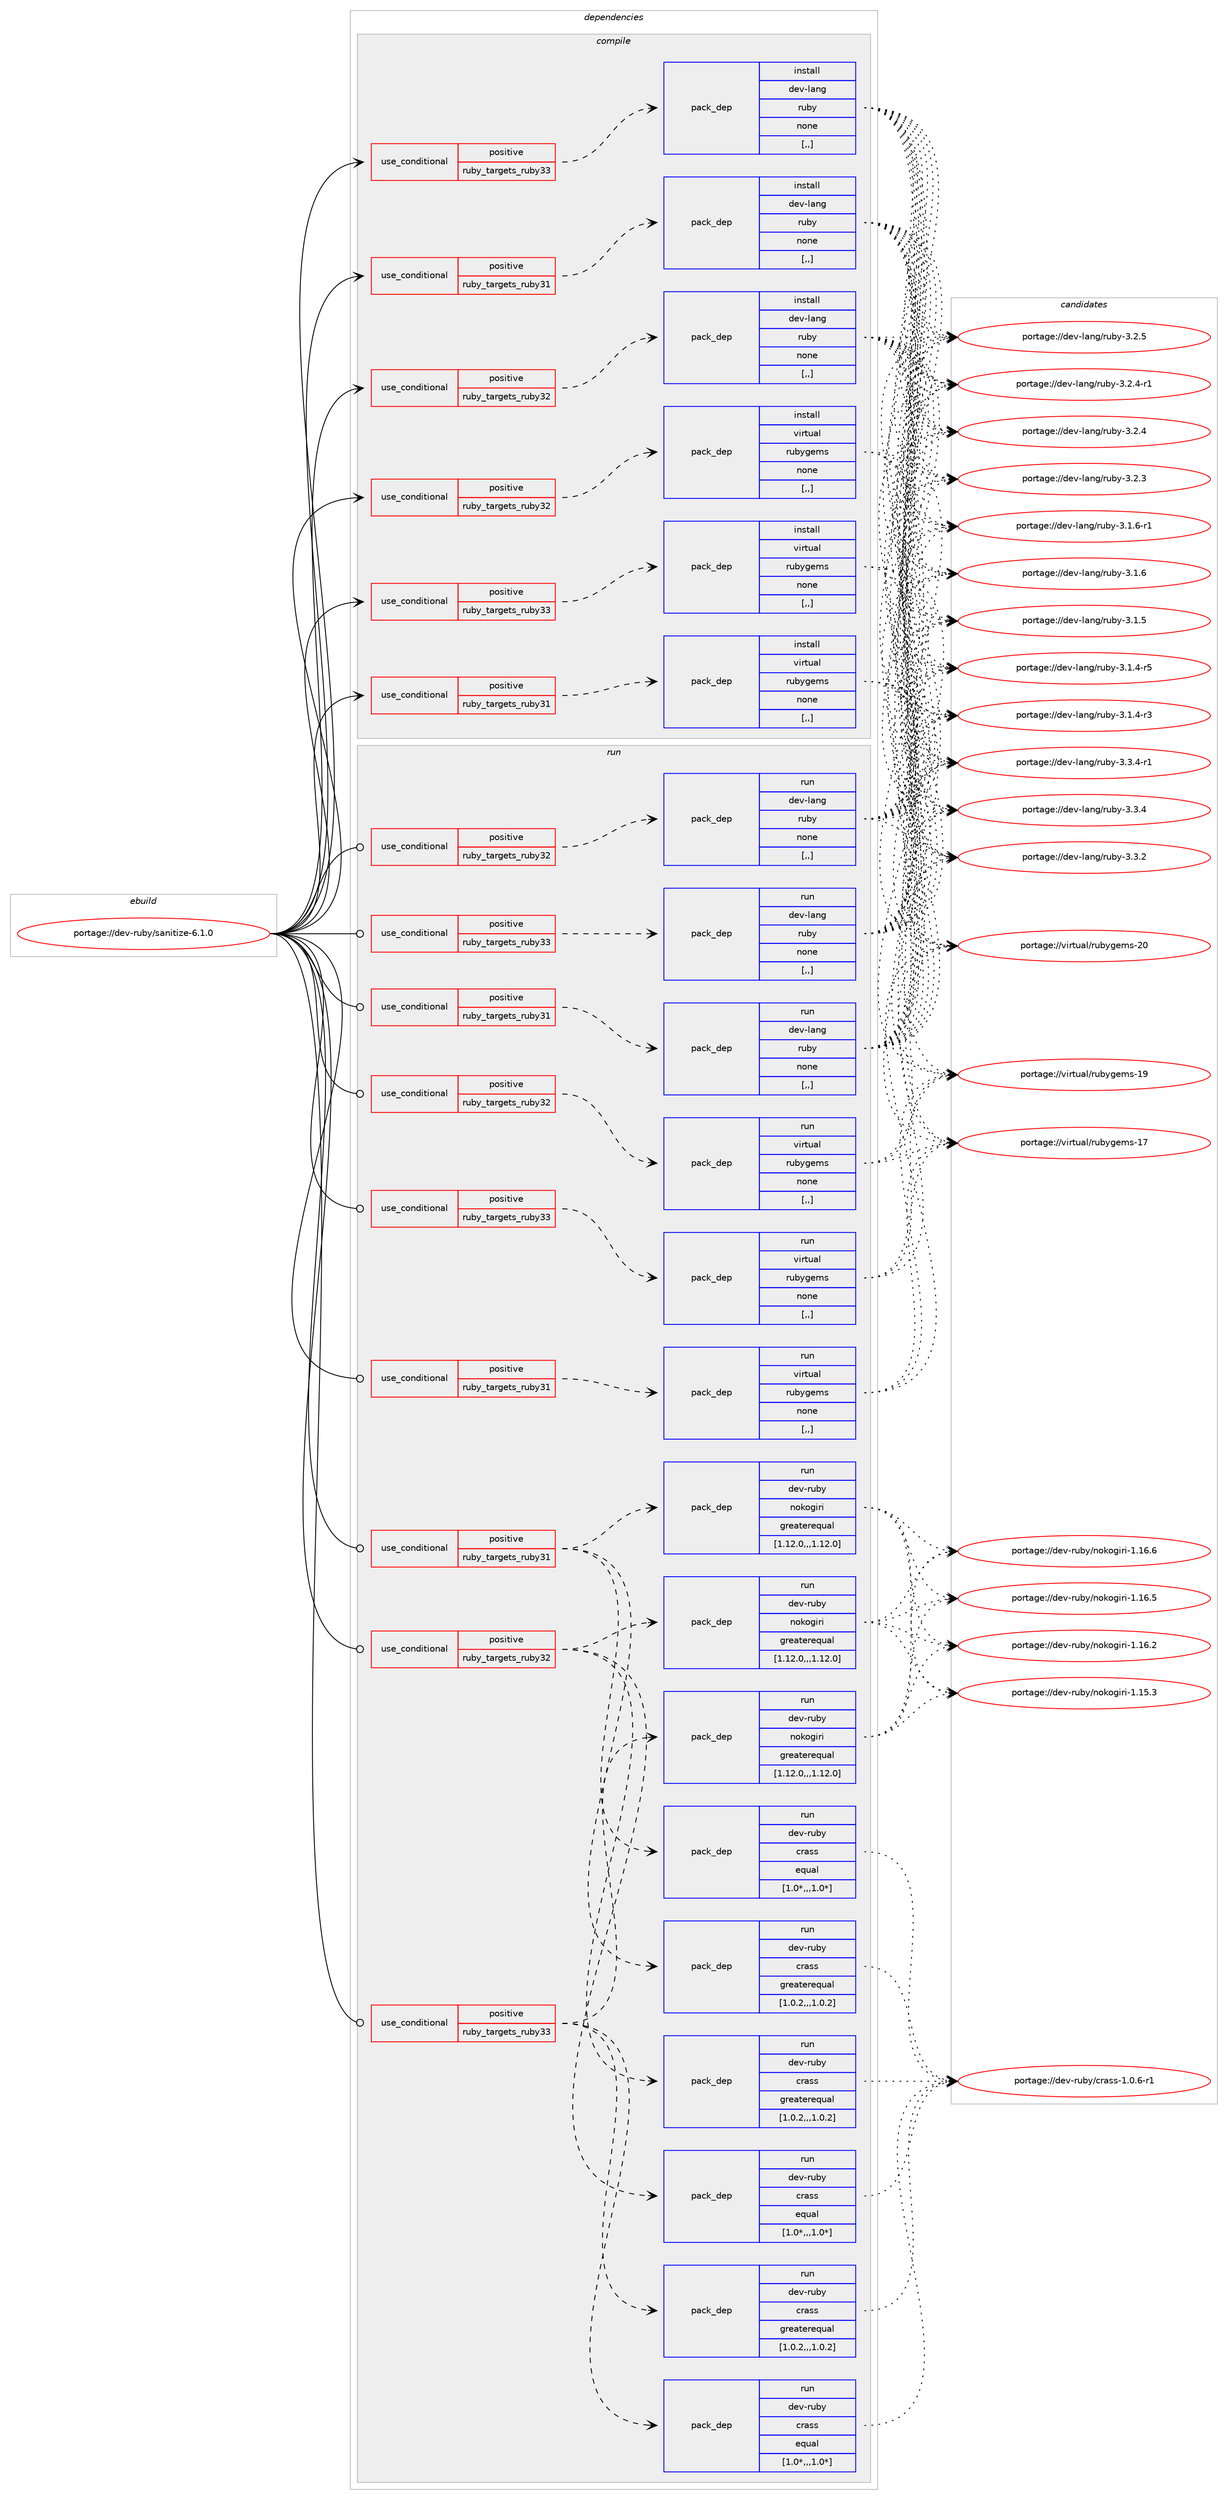 digraph prolog {

# *************
# Graph options
# *************

newrank=true;
concentrate=true;
compound=true;
graph [rankdir=LR,fontname=Helvetica,fontsize=10,ranksep=1.5];#, ranksep=2.5, nodesep=0.2];
edge  [arrowhead=vee];
node  [fontname=Helvetica,fontsize=10];

# **********
# The ebuild
# **********

subgraph cluster_leftcol {
color=gray;
label=<<i>ebuild</i>>;
id [label="portage://dev-ruby/sanitize-6.1.0", color=red, width=4, href="../dev-ruby/sanitize-6.1.0.svg"];
}

# ****************
# The dependencies
# ****************

subgraph cluster_midcol {
color=gray;
label=<<i>dependencies</i>>;
subgraph cluster_compile {
fillcolor="#eeeeee";
style=filled;
label=<<i>compile</i>>;
subgraph cond56062 {
dependency202085 [label=<<TABLE BORDER="0" CELLBORDER="1" CELLSPACING="0" CELLPADDING="4"><TR><TD ROWSPAN="3" CELLPADDING="10">use_conditional</TD></TR><TR><TD>positive</TD></TR><TR><TD>ruby_targets_ruby31</TD></TR></TABLE>>, shape=none, color=red];
subgraph pack144641 {
dependency202086 [label=<<TABLE BORDER="0" CELLBORDER="1" CELLSPACING="0" CELLPADDING="4" WIDTH="220"><TR><TD ROWSPAN="6" CELLPADDING="30">pack_dep</TD></TR><TR><TD WIDTH="110">install</TD></TR><TR><TD>dev-lang</TD></TR><TR><TD>ruby</TD></TR><TR><TD>none</TD></TR><TR><TD>[,,]</TD></TR></TABLE>>, shape=none, color=blue];
}
dependency202085:e -> dependency202086:w [weight=20,style="dashed",arrowhead="vee"];
}
id:e -> dependency202085:w [weight=20,style="solid",arrowhead="vee"];
subgraph cond56063 {
dependency202087 [label=<<TABLE BORDER="0" CELLBORDER="1" CELLSPACING="0" CELLPADDING="4"><TR><TD ROWSPAN="3" CELLPADDING="10">use_conditional</TD></TR><TR><TD>positive</TD></TR><TR><TD>ruby_targets_ruby31</TD></TR></TABLE>>, shape=none, color=red];
subgraph pack144642 {
dependency202088 [label=<<TABLE BORDER="0" CELLBORDER="1" CELLSPACING="0" CELLPADDING="4" WIDTH="220"><TR><TD ROWSPAN="6" CELLPADDING="30">pack_dep</TD></TR><TR><TD WIDTH="110">install</TD></TR><TR><TD>virtual</TD></TR><TR><TD>rubygems</TD></TR><TR><TD>none</TD></TR><TR><TD>[,,]</TD></TR></TABLE>>, shape=none, color=blue];
}
dependency202087:e -> dependency202088:w [weight=20,style="dashed",arrowhead="vee"];
}
id:e -> dependency202087:w [weight=20,style="solid",arrowhead="vee"];
subgraph cond56064 {
dependency202089 [label=<<TABLE BORDER="0" CELLBORDER="1" CELLSPACING="0" CELLPADDING="4"><TR><TD ROWSPAN="3" CELLPADDING="10">use_conditional</TD></TR><TR><TD>positive</TD></TR><TR><TD>ruby_targets_ruby32</TD></TR></TABLE>>, shape=none, color=red];
subgraph pack144643 {
dependency202090 [label=<<TABLE BORDER="0" CELLBORDER="1" CELLSPACING="0" CELLPADDING="4" WIDTH="220"><TR><TD ROWSPAN="6" CELLPADDING="30">pack_dep</TD></TR><TR><TD WIDTH="110">install</TD></TR><TR><TD>dev-lang</TD></TR><TR><TD>ruby</TD></TR><TR><TD>none</TD></TR><TR><TD>[,,]</TD></TR></TABLE>>, shape=none, color=blue];
}
dependency202089:e -> dependency202090:w [weight=20,style="dashed",arrowhead="vee"];
}
id:e -> dependency202089:w [weight=20,style="solid",arrowhead="vee"];
subgraph cond56065 {
dependency202091 [label=<<TABLE BORDER="0" CELLBORDER="1" CELLSPACING="0" CELLPADDING="4"><TR><TD ROWSPAN="3" CELLPADDING="10">use_conditional</TD></TR><TR><TD>positive</TD></TR><TR><TD>ruby_targets_ruby32</TD></TR></TABLE>>, shape=none, color=red];
subgraph pack144644 {
dependency202092 [label=<<TABLE BORDER="0" CELLBORDER="1" CELLSPACING="0" CELLPADDING="4" WIDTH="220"><TR><TD ROWSPAN="6" CELLPADDING="30">pack_dep</TD></TR><TR><TD WIDTH="110">install</TD></TR><TR><TD>virtual</TD></TR><TR><TD>rubygems</TD></TR><TR><TD>none</TD></TR><TR><TD>[,,]</TD></TR></TABLE>>, shape=none, color=blue];
}
dependency202091:e -> dependency202092:w [weight=20,style="dashed",arrowhead="vee"];
}
id:e -> dependency202091:w [weight=20,style="solid",arrowhead="vee"];
subgraph cond56066 {
dependency202093 [label=<<TABLE BORDER="0" CELLBORDER="1" CELLSPACING="0" CELLPADDING="4"><TR><TD ROWSPAN="3" CELLPADDING="10">use_conditional</TD></TR><TR><TD>positive</TD></TR><TR><TD>ruby_targets_ruby33</TD></TR></TABLE>>, shape=none, color=red];
subgraph pack144645 {
dependency202094 [label=<<TABLE BORDER="0" CELLBORDER="1" CELLSPACING="0" CELLPADDING="4" WIDTH="220"><TR><TD ROWSPAN="6" CELLPADDING="30">pack_dep</TD></TR><TR><TD WIDTH="110">install</TD></TR><TR><TD>dev-lang</TD></TR><TR><TD>ruby</TD></TR><TR><TD>none</TD></TR><TR><TD>[,,]</TD></TR></TABLE>>, shape=none, color=blue];
}
dependency202093:e -> dependency202094:w [weight=20,style="dashed",arrowhead="vee"];
}
id:e -> dependency202093:w [weight=20,style="solid",arrowhead="vee"];
subgraph cond56067 {
dependency202095 [label=<<TABLE BORDER="0" CELLBORDER="1" CELLSPACING="0" CELLPADDING="4"><TR><TD ROWSPAN="3" CELLPADDING="10">use_conditional</TD></TR><TR><TD>positive</TD></TR><TR><TD>ruby_targets_ruby33</TD></TR></TABLE>>, shape=none, color=red];
subgraph pack144646 {
dependency202096 [label=<<TABLE BORDER="0" CELLBORDER="1" CELLSPACING="0" CELLPADDING="4" WIDTH="220"><TR><TD ROWSPAN="6" CELLPADDING="30">pack_dep</TD></TR><TR><TD WIDTH="110">install</TD></TR><TR><TD>virtual</TD></TR><TR><TD>rubygems</TD></TR><TR><TD>none</TD></TR><TR><TD>[,,]</TD></TR></TABLE>>, shape=none, color=blue];
}
dependency202095:e -> dependency202096:w [weight=20,style="dashed",arrowhead="vee"];
}
id:e -> dependency202095:w [weight=20,style="solid",arrowhead="vee"];
}
subgraph cluster_compileandrun {
fillcolor="#eeeeee";
style=filled;
label=<<i>compile and run</i>>;
}
subgraph cluster_run {
fillcolor="#eeeeee";
style=filled;
label=<<i>run</i>>;
subgraph cond56068 {
dependency202097 [label=<<TABLE BORDER="0" CELLBORDER="1" CELLSPACING="0" CELLPADDING="4"><TR><TD ROWSPAN="3" CELLPADDING="10">use_conditional</TD></TR><TR><TD>positive</TD></TR><TR><TD>ruby_targets_ruby31</TD></TR></TABLE>>, shape=none, color=red];
subgraph pack144647 {
dependency202098 [label=<<TABLE BORDER="0" CELLBORDER="1" CELLSPACING="0" CELLPADDING="4" WIDTH="220"><TR><TD ROWSPAN="6" CELLPADDING="30">pack_dep</TD></TR><TR><TD WIDTH="110">run</TD></TR><TR><TD>dev-lang</TD></TR><TR><TD>ruby</TD></TR><TR><TD>none</TD></TR><TR><TD>[,,]</TD></TR></TABLE>>, shape=none, color=blue];
}
dependency202097:e -> dependency202098:w [weight=20,style="dashed",arrowhead="vee"];
}
id:e -> dependency202097:w [weight=20,style="solid",arrowhead="odot"];
subgraph cond56069 {
dependency202099 [label=<<TABLE BORDER="0" CELLBORDER="1" CELLSPACING="0" CELLPADDING="4"><TR><TD ROWSPAN="3" CELLPADDING="10">use_conditional</TD></TR><TR><TD>positive</TD></TR><TR><TD>ruby_targets_ruby31</TD></TR></TABLE>>, shape=none, color=red];
subgraph pack144648 {
dependency202100 [label=<<TABLE BORDER="0" CELLBORDER="1" CELLSPACING="0" CELLPADDING="4" WIDTH="220"><TR><TD ROWSPAN="6" CELLPADDING="30">pack_dep</TD></TR><TR><TD WIDTH="110">run</TD></TR><TR><TD>dev-ruby</TD></TR><TR><TD>crass</TD></TR><TR><TD>greaterequal</TD></TR><TR><TD>[1.0.2,,,1.0.2]</TD></TR></TABLE>>, shape=none, color=blue];
}
dependency202099:e -> dependency202100:w [weight=20,style="dashed",arrowhead="vee"];
subgraph pack144649 {
dependency202101 [label=<<TABLE BORDER="0" CELLBORDER="1" CELLSPACING="0" CELLPADDING="4" WIDTH="220"><TR><TD ROWSPAN="6" CELLPADDING="30">pack_dep</TD></TR><TR><TD WIDTH="110">run</TD></TR><TR><TD>dev-ruby</TD></TR><TR><TD>crass</TD></TR><TR><TD>equal</TD></TR><TR><TD>[1.0*,,,1.0*]</TD></TR></TABLE>>, shape=none, color=blue];
}
dependency202099:e -> dependency202101:w [weight=20,style="dashed",arrowhead="vee"];
subgraph pack144650 {
dependency202102 [label=<<TABLE BORDER="0" CELLBORDER="1" CELLSPACING="0" CELLPADDING="4" WIDTH="220"><TR><TD ROWSPAN="6" CELLPADDING="30">pack_dep</TD></TR><TR><TD WIDTH="110">run</TD></TR><TR><TD>dev-ruby</TD></TR><TR><TD>nokogiri</TD></TR><TR><TD>greaterequal</TD></TR><TR><TD>[1.12.0,,,1.12.0]</TD></TR></TABLE>>, shape=none, color=blue];
}
dependency202099:e -> dependency202102:w [weight=20,style="dashed",arrowhead="vee"];
}
id:e -> dependency202099:w [weight=20,style="solid",arrowhead="odot"];
subgraph cond56070 {
dependency202103 [label=<<TABLE BORDER="0" CELLBORDER="1" CELLSPACING="0" CELLPADDING="4"><TR><TD ROWSPAN="3" CELLPADDING="10">use_conditional</TD></TR><TR><TD>positive</TD></TR><TR><TD>ruby_targets_ruby31</TD></TR></TABLE>>, shape=none, color=red];
subgraph pack144651 {
dependency202104 [label=<<TABLE BORDER="0" CELLBORDER="1" CELLSPACING="0" CELLPADDING="4" WIDTH="220"><TR><TD ROWSPAN="6" CELLPADDING="30">pack_dep</TD></TR><TR><TD WIDTH="110">run</TD></TR><TR><TD>virtual</TD></TR><TR><TD>rubygems</TD></TR><TR><TD>none</TD></TR><TR><TD>[,,]</TD></TR></TABLE>>, shape=none, color=blue];
}
dependency202103:e -> dependency202104:w [weight=20,style="dashed",arrowhead="vee"];
}
id:e -> dependency202103:w [weight=20,style="solid",arrowhead="odot"];
subgraph cond56071 {
dependency202105 [label=<<TABLE BORDER="0" CELLBORDER="1" CELLSPACING="0" CELLPADDING="4"><TR><TD ROWSPAN="3" CELLPADDING="10">use_conditional</TD></TR><TR><TD>positive</TD></TR><TR><TD>ruby_targets_ruby32</TD></TR></TABLE>>, shape=none, color=red];
subgraph pack144652 {
dependency202106 [label=<<TABLE BORDER="0" CELLBORDER="1" CELLSPACING="0" CELLPADDING="4" WIDTH="220"><TR><TD ROWSPAN="6" CELLPADDING="30">pack_dep</TD></TR><TR><TD WIDTH="110">run</TD></TR><TR><TD>dev-lang</TD></TR><TR><TD>ruby</TD></TR><TR><TD>none</TD></TR><TR><TD>[,,]</TD></TR></TABLE>>, shape=none, color=blue];
}
dependency202105:e -> dependency202106:w [weight=20,style="dashed",arrowhead="vee"];
}
id:e -> dependency202105:w [weight=20,style="solid",arrowhead="odot"];
subgraph cond56072 {
dependency202107 [label=<<TABLE BORDER="0" CELLBORDER="1" CELLSPACING="0" CELLPADDING="4"><TR><TD ROWSPAN="3" CELLPADDING="10">use_conditional</TD></TR><TR><TD>positive</TD></TR><TR><TD>ruby_targets_ruby32</TD></TR></TABLE>>, shape=none, color=red];
subgraph pack144653 {
dependency202108 [label=<<TABLE BORDER="0" CELLBORDER="1" CELLSPACING="0" CELLPADDING="4" WIDTH="220"><TR><TD ROWSPAN="6" CELLPADDING="30">pack_dep</TD></TR><TR><TD WIDTH="110">run</TD></TR><TR><TD>dev-ruby</TD></TR><TR><TD>crass</TD></TR><TR><TD>greaterequal</TD></TR><TR><TD>[1.0.2,,,1.0.2]</TD></TR></TABLE>>, shape=none, color=blue];
}
dependency202107:e -> dependency202108:w [weight=20,style="dashed",arrowhead="vee"];
subgraph pack144654 {
dependency202109 [label=<<TABLE BORDER="0" CELLBORDER="1" CELLSPACING="0" CELLPADDING="4" WIDTH="220"><TR><TD ROWSPAN="6" CELLPADDING="30">pack_dep</TD></TR><TR><TD WIDTH="110">run</TD></TR><TR><TD>dev-ruby</TD></TR><TR><TD>crass</TD></TR><TR><TD>equal</TD></TR><TR><TD>[1.0*,,,1.0*]</TD></TR></TABLE>>, shape=none, color=blue];
}
dependency202107:e -> dependency202109:w [weight=20,style="dashed",arrowhead="vee"];
subgraph pack144655 {
dependency202110 [label=<<TABLE BORDER="0" CELLBORDER="1" CELLSPACING="0" CELLPADDING="4" WIDTH="220"><TR><TD ROWSPAN="6" CELLPADDING="30">pack_dep</TD></TR><TR><TD WIDTH="110">run</TD></TR><TR><TD>dev-ruby</TD></TR><TR><TD>nokogiri</TD></TR><TR><TD>greaterequal</TD></TR><TR><TD>[1.12.0,,,1.12.0]</TD></TR></TABLE>>, shape=none, color=blue];
}
dependency202107:e -> dependency202110:w [weight=20,style="dashed",arrowhead="vee"];
}
id:e -> dependency202107:w [weight=20,style="solid",arrowhead="odot"];
subgraph cond56073 {
dependency202111 [label=<<TABLE BORDER="0" CELLBORDER="1" CELLSPACING="0" CELLPADDING="4"><TR><TD ROWSPAN="3" CELLPADDING="10">use_conditional</TD></TR><TR><TD>positive</TD></TR><TR><TD>ruby_targets_ruby32</TD></TR></TABLE>>, shape=none, color=red];
subgraph pack144656 {
dependency202112 [label=<<TABLE BORDER="0" CELLBORDER="1" CELLSPACING="0" CELLPADDING="4" WIDTH="220"><TR><TD ROWSPAN="6" CELLPADDING="30">pack_dep</TD></TR><TR><TD WIDTH="110">run</TD></TR><TR><TD>virtual</TD></TR><TR><TD>rubygems</TD></TR><TR><TD>none</TD></TR><TR><TD>[,,]</TD></TR></TABLE>>, shape=none, color=blue];
}
dependency202111:e -> dependency202112:w [weight=20,style="dashed",arrowhead="vee"];
}
id:e -> dependency202111:w [weight=20,style="solid",arrowhead="odot"];
subgraph cond56074 {
dependency202113 [label=<<TABLE BORDER="0" CELLBORDER="1" CELLSPACING="0" CELLPADDING="4"><TR><TD ROWSPAN="3" CELLPADDING="10">use_conditional</TD></TR><TR><TD>positive</TD></TR><TR><TD>ruby_targets_ruby33</TD></TR></TABLE>>, shape=none, color=red];
subgraph pack144657 {
dependency202114 [label=<<TABLE BORDER="0" CELLBORDER="1" CELLSPACING="0" CELLPADDING="4" WIDTH="220"><TR><TD ROWSPAN="6" CELLPADDING="30">pack_dep</TD></TR><TR><TD WIDTH="110">run</TD></TR><TR><TD>dev-lang</TD></TR><TR><TD>ruby</TD></TR><TR><TD>none</TD></TR><TR><TD>[,,]</TD></TR></TABLE>>, shape=none, color=blue];
}
dependency202113:e -> dependency202114:w [weight=20,style="dashed",arrowhead="vee"];
}
id:e -> dependency202113:w [weight=20,style="solid",arrowhead="odot"];
subgraph cond56075 {
dependency202115 [label=<<TABLE BORDER="0" CELLBORDER="1" CELLSPACING="0" CELLPADDING="4"><TR><TD ROWSPAN="3" CELLPADDING="10">use_conditional</TD></TR><TR><TD>positive</TD></TR><TR><TD>ruby_targets_ruby33</TD></TR></TABLE>>, shape=none, color=red];
subgraph pack144658 {
dependency202116 [label=<<TABLE BORDER="0" CELLBORDER="1" CELLSPACING="0" CELLPADDING="4" WIDTH="220"><TR><TD ROWSPAN="6" CELLPADDING="30">pack_dep</TD></TR><TR><TD WIDTH="110">run</TD></TR><TR><TD>dev-ruby</TD></TR><TR><TD>crass</TD></TR><TR><TD>greaterequal</TD></TR><TR><TD>[1.0.2,,,1.0.2]</TD></TR></TABLE>>, shape=none, color=blue];
}
dependency202115:e -> dependency202116:w [weight=20,style="dashed",arrowhead="vee"];
subgraph pack144659 {
dependency202117 [label=<<TABLE BORDER="0" CELLBORDER="1" CELLSPACING="0" CELLPADDING="4" WIDTH="220"><TR><TD ROWSPAN="6" CELLPADDING="30">pack_dep</TD></TR><TR><TD WIDTH="110">run</TD></TR><TR><TD>dev-ruby</TD></TR><TR><TD>crass</TD></TR><TR><TD>equal</TD></TR><TR><TD>[1.0*,,,1.0*]</TD></TR></TABLE>>, shape=none, color=blue];
}
dependency202115:e -> dependency202117:w [weight=20,style="dashed",arrowhead="vee"];
subgraph pack144660 {
dependency202118 [label=<<TABLE BORDER="0" CELLBORDER="1" CELLSPACING="0" CELLPADDING="4" WIDTH="220"><TR><TD ROWSPAN="6" CELLPADDING="30">pack_dep</TD></TR><TR><TD WIDTH="110">run</TD></TR><TR><TD>dev-ruby</TD></TR><TR><TD>nokogiri</TD></TR><TR><TD>greaterequal</TD></TR><TR><TD>[1.12.0,,,1.12.0]</TD></TR></TABLE>>, shape=none, color=blue];
}
dependency202115:e -> dependency202118:w [weight=20,style="dashed",arrowhead="vee"];
}
id:e -> dependency202115:w [weight=20,style="solid",arrowhead="odot"];
subgraph cond56076 {
dependency202119 [label=<<TABLE BORDER="0" CELLBORDER="1" CELLSPACING="0" CELLPADDING="4"><TR><TD ROWSPAN="3" CELLPADDING="10">use_conditional</TD></TR><TR><TD>positive</TD></TR><TR><TD>ruby_targets_ruby33</TD></TR></TABLE>>, shape=none, color=red];
subgraph pack144661 {
dependency202120 [label=<<TABLE BORDER="0" CELLBORDER="1" CELLSPACING="0" CELLPADDING="4" WIDTH="220"><TR><TD ROWSPAN="6" CELLPADDING="30">pack_dep</TD></TR><TR><TD WIDTH="110">run</TD></TR><TR><TD>virtual</TD></TR><TR><TD>rubygems</TD></TR><TR><TD>none</TD></TR><TR><TD>[,,]</TD></TR></TABLE>>, shape=none, color=blue];
}
dependency202119:e -> dependency202120:w [weight=20,style="dashed",arrowhead="vee"];
}
id:e -> dependency202119:w [weight=20,style="solid",arrowhead="odot"];
}
}

# **************
# The candidates
# **************

subgraph cluster_choices {
rank=same;
color=gray;
label=<<i>candidates</i>>;

subgraph choice144641 {
color=black;
nodesep=1;
choice100101118451089711010347114117981214551465146524511449 [label="portage://dev-lang/ruby-3.3.4-r1", color=red, width=4,href="../dev-lang/ruby-3.3.4-r1.svg"];
choice10010111845108971101034711411798121455146514652 [label="portage://dev-lang/ruby-3.3.4", color=red, width=4,href="../dev-lang/ruby-3.3.4.svg"];
choice10010111845108971101034711411798121455146514650 [label="portage://dev-lang/ruby-3.3.2", color=red, width=4,href="../dev-lang/ruby-3.3.2.svg"];
choice10010111845108971101034711411798121455146504653 [label="portage://dev-lang/ruby-3.2.5", color=red, width=4,href="../dev-lang/ruby-3.2.5.svg"];
choice100101118451089711010347114117981214551465046524511449 [label="portage://dev-lang/ruby-3.2.4-r1", color=red, width=4,href="../dev-lang/ruby-3.2.4-r1.svg"];
choice10010111845108971101034711411798121455146504652 [label="portage://dev-lang/ruby-3.2.4", color=red, width=4,href="../dev-lang/ruby-3.2.4.svg"];
choice10010111845108971101034711411798121455146504651 [label="portage://dev-lang/ruby-3.2.3", color=red, width=4,href="../dev-lang/ruby-3.2.3.svg"];
choice100101118451089711010347114117981214551464946544511449 [label="portage://dev-lang/ruby-3.1.6-r1", color=red, width=4,href="../dev-lang/ruby-3.1.6-r1.svg"];
choice10010111845108971101034711411798121455146494654 [label="portage://dev-lang/ruby-3.1.6", color=red, width=4,href="../dev-lang/ruby-3.1.6.svg"];
choice10010111845108971101034711411798121455146494653 [label="portage://dev-lang/ruby-3.1.5", color=red, width=4,href="../dev-lang/ruby-3.1.5.svg"];
choice100101118451089711010347114117981214551464946524511453 [label="portage://dev-lang/ruby-3.1.4-r5", color=red, width=4,href="../dev-lang/ruby-3.1.4-r5.svg"];
choice100101118451089711010347114117981214551464946524511451 [label="portage://dev-lang/ruby-3.1.4-r3", color=red, width=4,href="../dev-lang/ruby-3.1.4-r3.svg"];
dependency202086:e -> choice100101118451089711010347114117981214551465146524511449:w [style=dotted,weight="100"];
dependency202086:e -> choice10010111845108971101034711411798121455146514652:w [style=dotted,weight="100"];
dependency202086:e -> choice10010111845108971101034711411798121455146514650:w [style=dotted,weight="100"];
dependency202086:e -> choice10010111845108971101034711411798121455146504653:w [style=dotted,weight="100"];
dependency202086:e -> choice100101118451089711010347114117981214551465046524511449:w [style=dotted,weight="100"];
dependency202086:e -> choice10010111845108971101034711411798121455146504652:w [style=dotted,weight="100"];
dependency202086:e -> choice10010111845108971101034711411798121455146504651:w [style=dotted,weight="100"];
dependency202086:e -> choice100101118451089711010347114117981214551464946544511449:w [style=dotted,weight="100"];
dependency202086:e -> choice10010111845108971101034711411798121455146494654:w [style=dotted,weight="100"];
dependency202086:e -> choice10010111845108971101034711411798121455146494653:w [style=dotted,weight="100"];
dependency202086:e -> choice100101118451089711010347114117981214551464946524511453:w [style=dotted,weight="100"];
dependency202086:e -> choice100101118451089711010347114117981214551464946524511451:w [style=dotted,weight="100"];
}
subgraph choice144642 {
color=black;
nodesep=1;
choice118105114116117971084711411798121103101109115455048 [label="portage://virtual/rubygems-20", color=red, width=4,href="../virtual/rubygems-20.svg"];
choice118105114116117971084711411798121103101109115454957 [label="portage://virtual/rubygems-19", color=red, width=4,href="../virtual/rubygems-19.svg"];
choice118105114116117971084711411798121103101109115454955 [label="portage://virtual/rubygems-17", color=red, width=4,href="../virtual/rubygems-17.svg"];
dependency202088:e -> choice118105114116117971084711411798121103101109115455048:w [style=dotted,weight="100"];
dependency202088:e -> choice118105114116117971084711411798121103101109115454957:w [style=dotted,weight="100"];
dependency202088:e -> choice118105114116117971084711411798121103101109115454955:w [style=dotted,weight="100"];
}
subgraph choice144643 {
color=black;
nodesep=1;
choice100101118451089711010347114117981214551465146524511449 [label="portage://dev-lang/ruby-3.3.4-r1", color=red, width=4,href="../dev-lang/ruby-3.3.4-r1.svg"];
choice10010111845108971101034711411798121455146514652 [label="portage://dev-lang/ruby-3.3.4", color=red, width=4,href="../dev-lang/ruby-3.3.4.svg"];
choice10010111845108971101034711411798121455146514650 [label="portage://dev-lang/ruby-3.3.2", color=red, width=4,href="../dev-lang/ruby-3.3.2.svg"];
choice10010111845108971101034711411798121455146504653 [label="portage://dev-lang/ruby-3.2.5", color=red, width=4,href="../dev-lang/ruby-3.2.5.svg"];
choice100101118451089711010347114117981214551465046524511449 [label="portage://dev-lang/ruby-3.2.4-r1", color=red, width=4,href="../dev-lang/ruby-3.2.4-r1.svg"];
choice10010111845108971101034711411798121455146504652 [label="portage://dev-lang/ruby-3.2.4", color=red, width=4,href="../dev-lang/ruby-3.2.4.svg"];
choice10010111845108971101034711411798121455146504651 [label="portage://dev-lang/ruby-3.2.3", color=red, width=4,href="../dev-lang/ruby-3.2.3.svg"];
choice100101118451089711010347114117981214551464946544511449 [label="portage://dev-lang/ruby-3.1.6-r1", color=red, width=4,href="../dev-lang/ruby-3.1.6-r1.svg"];
choice10010111845108971101034711411798121455146494654 [label="portage://dev-lang/ruby-3.1.6", color=red, width=4,href="../dev-lang/ruby-3.1.6.svg"];
choice10010111845108971101034711411798121455146494653 [label="portage://dev-lang/ruby-3.1.5", color=red, width=4,href="../dev-lang/ruby-3.1.5.svg"];
choice100101118451089711010347114117981214551464946524511453 [label="portage://dev-lang/ruby-3.1.4-r5", color=red, width=4,href="../dev-lang/ruby-3.1.4-r5.svg"];
choice100101118451089711010347114117981214551464946524511451 [label="portage://dev-lang/ruby-3.1.4-r3", color=red, width=4,href="../dev-lang/ruby-3.1.4-r3.svg"];
dependency202090:e -> choice100101118451089711010347114117981214551465146524511449:w [style=dotted,weight="100"];
dependency202090:e -> choice10010111845108971101034711411798121455146514652:w [style=dotted,weight="100"];
dependency202090:e -> choice10010111845108971101034711411798121455146514650:w [style=dotted,weight="100"];
dependency202090:e -> choice10010111845108971101034711411798121455146504653:w [style=dotted,weight="100"];
dependency202090:e -> choice100101118451089711010347114117981214551465046524511449:w [style=dotted,weight="100"];
dependency202090:e -> choice10010111845108971101034711411798121455146504652:w [style=dotted,weight="100"];
dependency202090:e -> choice10010111845108971101034711411798121455146504651:w [style=dotted,weight="100"];
dependency202090:e -> choice100101118451089711010347114117981214551464946544511449:w [style=dotted,weight="100"];
dependency202090:e -> choice10010111845108971101034711411798121455146494654:w [style=dotted,weight="100"];
dependency202090:e -> choice10010111845108971101034711411798121455146494653:w [style=dotted,weight="100"];
dependency202090:e -> choice100101118451089711010347114117981214551464946524511453:w [style=dotted,weight="100"];
dependency202090:e -> choice100101118451089711010347114117981214551464946524511451:w [style=dotted,weight="100"];
}
subgraph choice144644 {
color=black;
nodesep=1;
choice118105114116117971084711411798121103101109115455048 [label="portage://virtual/rubygems-20", color=red, width=4,href="../virtual/rubygems-20.svg"];
choice118105114116117971084711411798121103101109115454957 [label="portage://virtual/rubygems-19", color=red, width=4,href="../virtual/rubygems-19.svg"];
choice118105114116117971084711411798121103101109115454955 [label="portage://virtual/rubygems-17", color=red, width=4,href="../virtual/rubygems-17.svg"];
dependency202092:e -> choice118105114116117971084711411798121103101109115455048:w [style=dotted,weight="100"];
dependency202092:e -> choice118105114116117971084711411798121103101109115454957:w [style=dotted,weight="100"];
dependency202092:e -> choice118105114116117971084711411798121103101109115454955:w [style=dotted,weight="100"];
}
subgraph choice144645 {
color=black;
nodesep=1;
choice100101118451089711010347114117981214551465146524511449 [label="portage://dev-lang/ruby-3.3.4-r1", color=red, width=4,href="../dev-lang/ruby-3.3.4-r1.svg"];
choice10010111845108971101034711411798121455146514652 [label="portage://dev-lang/ruby-3.3.4", color=red, width=4,href="../dev-lang/ruby-3.3.4.svg"];
choice10010111845108971101034711411798121455146514650 [label="portage://dev-lang/ruby-3.3.2", color=red, width=4,href="../dev-lang/ruby-3.3.2.svg"];
choice10010111845108971101034711411798121455146504653 [label="portage://dev-lang/ruby-3.2.5", color=red, width=4,href="../dev-lang/ruby-3.2.5.svg"];
choice100101118451089711010347114117981214551465046524511449 [label="portage://dev-lang/ruby-3.2.4-r1", color=red, width=4,href="../dev-lang/ruby-3.2.4-r1.svg"];
choice10010111845108971101034711411798121455146504652 [label="portage://dev-lang/ruby-3.2.4", color=red, width=4,href="../dev-lang/ruby-3.2.4.svg"];
choice10010111845108971101034711411798121455146504651 [label="portage://dev-lang/ruby-3.2.3", color=red, width=4,href="../dev-lang/ruby-3.2.3.svg"];
choice100101118451089711010347114117981214551464946544511449 [label="portage://dev-lang/ruby-3.1.6-r1", color=red, width=4,href="../dev-lang/ruby-3.1.6-r1.svg"];
choice10010111845108971101034711411798121455146494654 [label="portage://dev-lang/ruby-3.1.6", color=red, width=4,href="../dev-lang/ruby-3.1.6.svg"];
choice10010111845108971101034711411798121455146494653 [label="portage://dev-lang/ruby-3.1.5", color=red, width=4,href="../dev-lang/ruby-3.1.5.svg"];
choice100101118451089711010347114117981214551464946524511453 [label="portage://dev-lang/ruby-3.1.4-r5", color=red, width=4,href="../dev-lang/ruby-3.1.4-r5.svg"];
choice100101118451089711010347114117981214551464946524511451 [label="portage://dev-lang/ruby-3.1.4-r3", color=red, width=4,href="../dev-lang/ruby-3.1.4-r3.svg"];
dependency202094:e -> choice100101118451089711010347114117981214551465146524511449:w [style=dotted,weight="100"];
dependency202094:e -> choice10010111845108971101034711411798121455146514652:w [style=dotted,weight="100"];
dependency202094:e -> choice10010111845108971101034711411798121455146514650:w [style=dotted,weight="100"];
dependency202094:e -> choice10010111845108971101034711411798121455146504653:w [style=dotted,weight="100"];
dependency202094:e -> choice100101118451089711010347114117981214551465046524511449:w [style=dotted,weight="100"];
dependency202094:e -> choice10010111845108971101034711411798121455146504652:w [style=dotted,weight="100"];
dependency202094:e -> choice10010111845108971101034711411798121455146504651:w [style=dotted,weight="100"];
dependency202094:e -> choice100101118451089711010347114117981214551464946544511449:w [style=dotted,weight="100"];
dependency202094:e -> choice10010111845108971101034711411798121455146494654:w [style=dotted,weight="100"];
dependency202094:e -> choice10010111845108971101034711411798121455146494653:w [style=dotted,weight="100"];
dependency202094:e -> choice100101118451089711010347114117981214551464946524511453:w [style=dotted,weight="100"];
dependency202094:e -> choice100101118451089711010347114117981214551464946524511451:w [style=dotted,weight="100"];
}
subgraph choice144646 {
color=black;
nodesep=1;
choice118105114116117971084711411798121103101109115455048 [label="portage://virtual/rubygems-20", color=red, width=4,href="../virtual/rubygems-20.svg"];
choice118105114116117971084711411798121103101109115454957 [label="portage://virtual/rubygems-19", color=red, width=4,href="../virtual/rubygems-19.svg"];
choice118105114116117971084711411798121103101109115454955 [label="portage://virtual/rubygems-17", color=red, width=4,href="../virtual/rubygems-17.svg"];
dependency202096:e -> choice118105114116117971084711411798121103101109115455048:w [style=dotted,weight="100"];
dependency202096:e -> choice118105114116117971084711411798121103101109115454957:w [style=dotted,weight="100"];
dependency202096:e -> choice118105114116117971084711411798121103101109115454955:w [style=dotted,weight="100"];
}
subgraph choice144647 {
color=black;
nodesep=1;
choice100101118451089711010347114117981214551465146524511449 [label="portage://dev-lang/ruby-3.3.4-r1", color=red, width=4,href="../dev-lang/ruby-3.3.4-r1.svg"];
choice10010111845108971101034711411798121455146514652 [label="portage://dev-lang/ruby-3.3.4", color=red, width=4,href="../dev-lang/ruby-3.3.4.svg"];
choice10010111845108971101034711411798121455146514650 [label="portage://dev-lang/ruby-3.3.2", color=red, width=4,href="../dev-lang/ruby-3.3.2.svg"];
choice10010111845108971101034711411798121455146504653 [label="portage://dev-lang/ruby-3.2.5", color=red, width=4,href="../dev-lang/ruby-3.2.5.svg"];
choice100101118451089711010347114117981214551465046524511449 [label="portage://dev-lang/ruby-3.2.4-r1", color=red, width=4,href="../dev-lang/ruby-3.2.4-r1.svg"];
choice10010111845108971101034711411798121455146504652 [label="portage://dev-lang/ruby-3.2.4", color=red, width=4,href="../dev-lang/ruby-3.2.4.svg"];
choice10010111845108971101034711411798121455146504651 [label="portage://dev-lang/ruby-3.2.3", color=red, width=4,href="../dev-lang/ruby-3.2.3.svg"];
choice100101118451089711010347114117981214551464946544511449 [label="portage://dev-lang/ruby-3.1.6-r1", color=red, width=4,href="../dev-lang/ruby-3.1.6-r1.svg"];
choice10010111845108971101034711411798121455146494654 [label="portage://dev-lang/ruby-3.1.6", color=red, width=4,href="../dev-lang/ruby-3.1.6.svg"];
choice10010111845108971101034711411798121455146494653 [label="portage://dev-lang/ruby-3.1.5", color=red, width=4,href="../dev-lang/ruby-3.1.5.svg"];
choice100101118451089711010347114117981214551464946524511453 [label="portage://dev-lang/ruby-3.1.4-r5", color=red, width=4,href="../dev-lang/ruby-3.1.4-r5.svg"];
choice100101118451089711010347114117981214551464946524511451 [label="portage://dev-lang/ruby-3.1.4-r3", color=red, width=4,href="../dev-lang/ruby-3.1.4-r3.svg"];
dependency202098:e -> choice100101118451089711010347114117981214551465146524511449:w [style=dotted,weight="100"];
dependency202098:e -> choice10010111845108971101034711411798121455146514652:w [style=dotted,weight="100"];
dependency202098:e -> choice10010111845108971101034711411798121455146514650:w [style=dotted,weight="100"];
dependency202098:e -> choice10010111845108971101034711411798121455146504653:w [style=dotted,weight="100"];
dependency202098:e -> choice100101118451089711010347114117981214551465046524511449:w [style=dotted,weight="100"];
dependency202098:e -> choice10010111845108971101034711411798121455146504652:w [style=dotted,weight="100"];
dependency202098:e -> choice10010111845108971101034711411798121455146504651:w [style=dotted,weight="100"];
dependency202098:e -> choice100101118451089711010347114117981214551464946544511449:w [style=dotted,weight="100"];
dependency202098:e -> choice10010111845108971101034711411798121455146494654:w [style=dotted,weight="100"];
dependency202098:e -> choice10010111845108971101034711411798121455146494653:w [style=dotted,weight="100"];
dependency202098:e -> choice100101118451089711010347114117981214551464946524511453:w [style=dotted,weight="100"];
dependency202098:e -> choice100101118451089711010347114117981214551464946524511451:w [style=dotted,weight="100"];
}
subgraph choice144648 {
color=black;
nodesep=1;
choice10010111845114117981214799114971151154549464846544511449 [label="portage://dev-ruby/crass-1.0.6-r1", color=red, width=4,href="../dev-ruby/crass-1.0.6-r1.svg"];
dependency202100:e -> choice10010111845114117981214799114971151154549464846544511449:w [style=dotted,weight="100"];
}
subgraph choice144649 {
color=black;
nodesep=1;
choice10010111845114117981214799114971151154549464846544511449 [label="portage://dev-ruby/crass-1.0.6-r1", color=red, width=4,href="../dev-ruby/crass-1.0.6-r1.svg"];
dependency202101:e -> choice10010111845114117981214799114971151154549464846544511449:w [style=dotted,weight="100"];
}
subgraph choice144650 {
color=black;
nodesep=1;
choice10010111845114117981214711011110711110310511410545494649544654 [label="portage://dev-ruby/nokogiri-1.16.6", color=red, width=4,href="../dev-ruby/nokogiri-1.16.6.svg"];
choice10010111845114117981214711011110711110310511410545494649544653 [label="portage://dev-ruby/nokogiri-1.16.5", color=red, width=4,href="../dev-ruby/nokogiri-1.16.5.svg"];
choice10010111845114117981214711011110711110310511410545494649544650 [label="portage://dev-ruby/nokogiri-1.16.2", color=red, width=4,href="../dev-ruby/nokogiri-1.16.2.svg"];
choice10010111845114117981214711011110711110310511410545494649534651 [label="portage://dev-ruby/nokogiri-1.15.3", color=red, width=4,href="../dev-ruby/nokogiri-1.15.3.svg"];
dependency202102:e -> choice10010111845114117981214711011110711110310511410545494649544654:w [style=dotted,weight="100"];
dependency202102:e -> choice10010111845114117981214711011110711110310511410545494649544653:w [style=dotted,weight="100"];
dependency202102:e -> choice10010111845114117981214711011110711110310511410545494649544650:w [style=dotted,weight="100"];
dependency202102:e -> choice10010111845114117981214711011110711110310511410545494649534651:w [style=dotted,weight="100"];
}
subgraph choice144651 {
color=black;
nodesep=1;
choice118105114116117971084711411798121103101109115455048 [label="portage://virtual/rubygems-20", color=red, width=4,href="../virtual/rubygems-20.svg"];
choice118105114116117971084711411798121103101109115454957 [label="portage://virtual/rubygems-19", color=red, width=4,href="../virtual/rubygems-19.svg"];
choice118105114116117971084711411798121103101109115454955 [label="portage://virtual/rubygems-17", color=red, width=4,href="../virtual/rubygems-17.svg"];
dependency202104:e -> choice118105114116117971084711411798121103101109115455048:w [style=dotted,weight="100"];
dependency202104:e -> choice118105114116117971084711411798121103101109115454957:w [style=dotted,weight="100"];
dependency202104:e -> choice118105114116117971084711411798121103101109115454955:w [style=dotted,weight="100"];
}
subgraph choice144652 {
color=black;
nodesep=1;
choice100101118451089711010347114117981214551465146524511449 [label="portage://dev-lang/ruby-3.3.4-r1", color=red, width=4,href="../dev-lang/ruby-3.3.4-r1.svg"];
choice10010111845108971101034711411798121455146514652 [label="portage://dev-lang/ruby-3.3.4", color=red, width=4,href="../dev-lang/ruby-3.3.4.svg"];
choice10010111845108971101034711411798121455146514650 [label="portage://dev-lang/ruby-3.3.2", color=red, width=4,href="../dev-lang/ruby-3.3.2.svg"];
choice10010111845108971101034711411798121455146504653 [label="portage://dev-lang/ruby-3.2.5", color=red, width=4,href="../dev-lang/ruby-3.2.5.svg"];
choice100101118451089711010347114117981214551465046524511449 [label="portage://dev-lang/ruby-3.2.4-r1", color=red, width=4,href="../dev-lang/ruby-3.2.4-r1.svg"];
choice10010111845108971101034711411798121455146504652 [label="portage://dev-lang/ruby-3.2.4", color=red, width=4,href="../dev-lang/ruby-3.2.4.svg"];
choice10010111845108971101034711411798121455146504651 [label="portage://dev-lang/ruby-3.2.3", color=red, width=4,href="../dev-lang/ruby-3.2.3.svg"];
choice100101118451089711010347114117981214551464946544511449 [label="portage://dev-lang/ruby-3.1.6-r1", color=red, width=4,href="../dev-lang/ruby-3.1.6-r1.svg"];
choice10010111845108971101034711411798121455146494654 [label="portage://dev-lang/ruby-3.1.6", color=red, width=4,href="../dev-lang/ruby-3.1.6.svg"];
choice10010111845108971101034711411798121455146494653 [label="portage://dev-lang/ruby-3.1.5", color=red, width=4,href="../dev-lang/ruby-3.1.5.svg"];
choice100101118451089711010347114117981214551464946524511453 [label="portage://dev-lang/ruby-3.1.4-r5", color=red, width=4,href="../dev-lang/ruby-3.1.4-r5.svg"];
choice100101118451089711010347114117981214551464946524511451 [label="portage://dev-lang/ruby-3.1.4-r3", color=red, width=4,href="../dev-lang/ruby-3.1.4-r3.svg"];
dependency202106:e -> choice100101118451089711010347114117981214551465146524511449:w [style=dotted,weight="100"];
dependency202106:e -> choice10010111845108971101034711411798121455146514652:w [style=dotted,weight="100"];
dependency202106:e -> choice10010111845108971101034711411798121455146514650:w [style=dotted,weight="100"];
dependency202106:e -> choice10010111845108971101034711411798121455146504653:w [style=dotted,weight="100"];
dependency202106:e -> choice100101118451089711010347114117981214551465046524511449:w [style=dotted,weight="100"];
dependency202106:e -> choice10010111845108971101034711411798121455146504652:w [style=dotted,weight="100"];
dependency202106:e -> choice10010111845108971101034711411798121455146504651:w [style=dotted,weight="100"];
dependency202106:e -> choice100101118451089711010347114117981214551464946544511449:w [style=dotted,weight="100"];
dependency202106:e -> choice10010111845108971101034711411798121455146494654:w [style=dotted,weight="100"];
dependency202106:e -> choice10010111845108971101034711411798121455146494653:w [style=dotted,weight="100"];
dependency202106:e -> choice100101118451089711010347114117981214551464946524511453:w [style=dotted,weight="100"];
dependency202106:e -> choice100101118451089711010347114117981214551464946524511451:w [style=dotted,weight="100"];
}
subgraph choice144653 {
color=black;
nodesep=1;
choice10010111845114117981214799114971151154549464846544511449 [label="portage://dev-ruby/crass-1.0.6-r1", color=red, width=4,href="../dev-ruby/crass-1.0.6-r1.svg"];
dependency202108:e -> choice10010111845114117981214799114971151154549464846544511449:w [style=dotted,weight="100"];
}
subgraph choice144654 {
color=black;
nodesep=1;
choice10010111845114117981214799114971151154549464846544511449 [label="portage://dev-ruby/crass-1.0.6-r1", color=red, width=4,href="../dev-ruby/crass-1.0.6-r1.svg"];
dependency202109:e -> choice10010111845114117981214799114971151154549464846544511449:w [style=dotted,weight="100"];
}
subgraph choice144655 {
color=black;
nodesep=1;
choice10010111845114117981214711011110711110310511410545494649544654 [label="portage://dev-ruby/nokogiri-1.16.6", color=red, width=4,href="../dev-ruby/nokogiri-1.16.6.svg"];
choice10010111845114117981214711011110711110310511410545494649544653 [label="portage://dev-ruby/nokogiri-1.16.5", color=red, width=4,href="../dev-ruby/nokogiri-1.16.5.svg"];
choice10010111845114117981214711011110711110310511410545494649544650 [label="portage://dev-ruby/nokogiri-1.16.2", color=red, width=4,href="../dev-ruby/nokogiri-1.16.2.svg"];
choice10010111845114117981214711011110711110310511410545494649534651 [label="portage://dev-ruby/nokogiri-1.15.3", color=red, width=4,href="../dev-ruby/nokogiri-1.15.3.svg"];
dependency202110:e -> choice10010111845114117981214711011110711110310511410545494649544654:w [style=dotted,weight="100"];
dependency202110:e -> choice10010111845114117981214711011110711110310511410545494649544653:w [style=dotted,weight="100"];
dependency202110:e -> choice10010111845114117981214711011110711110310511410545494649544650:w [style=dotted,weight="100"];
dependency202110:e -> choice10010111845114117981214711011110711110310511410545494649534651:w [style=dotted,weight="100"];
}
subgraph choice144656 {
color=black;
nodesep=1;
choice118105114116117971084711411798121103101109115455048 [label="portage://virtual/rubygems-20", color=red, width=4,href="../virtual/rubygems-20.svg"];
choice118105114116117971084711411798121103101109115454957 [label="portage://virtual/rubygems-19", color=red, width=4,href="../virtual/rubygems-19.svg"];
choice118105114116117971084711411798121103101109115454955 [label="portage://virtual/rubygems-17", color=red, width=4,href="../virtual/rubygems-17.svg"];
dependency202112:e -> choice118105114116117971084711411798121103101109115455048:w [style=dotted,weight="100"];
dependency202112:e -> choice118105114116117971084711411798121103101109115454957:w [style=dotted,weight="100"];
dependency202112:e -> choice118105114116117971084711411798121103101109115454955:w [style=dotted,weight="100"];
}
subgraph choice144657 {
color=black;
nodesep=1;
choice100101118451089711010347114117981214551465146524511449 [label="portage://dev-lang/ruby-3.3.4-r1", color=red, width=4,href="../dev-lang/ruby-3.3.4-r1.svg"];
choice10010111845108971101034711411798121455146514652 [label="portage://dev-lang/ruby-3.3.4", color=red, width=4,href="../dev-lang/ruby-3.3.4.svg"];
choice10010111845108971101034711411798121455146514650 [label="portage://dev-lang/ruby-3.3.2", color=red, width=4,href="../dev-lang/ruby-3.3.2.svg"];
choice10010111845108971101034711411798121455146504653 [label="portage://dev-lang/ruby-3.2.5", color=red, width=4,href="../dev-lang/ruby-3.2.5.svg"];
choice100101118451089711010347114117981214551465046524511449 [label="portage://dev-lang/ruby-3.2.4-r1", color=red, width=4,href="../dev-lang/ruby-3.2.4-r1.svg"];
choice10010111845108971101034711411798121455146504652 [label="portage://dev-lang/ruby-3.2.4", color=red, width=4,href="../dev-lang/ruby-3.2.4.svg"];
choice10010111845108971101034711411798121455146504651 [label="portage://dev-lang/ruby-3.2.3", color=red, width=4,href="../dev-lang/ruby-3.2.3.svg"];
choice100101118451089711010347114117981214551464946544511449 [label="portage://dev-lang/ruby-3.1.6-r1", color=red, width=4,href="../dev-lang/ruby-3.1.6-r1.svg"];
choice10010111845108971101034711411798121455146494654 [label="portage://dev-lang/ruby-3.1.6", color=red, width=4,href="../dev-lang/ruby-3.1.6.svg"];
choice10010111845108971101034711411798121455146494653 [label="portage://dev-lang/ruby-3.1.5", color=red, width=4,href="../dev-lang/ruby-3.1.5.svg"];
choice100101118451089711010347114117981214551464946524511453 [label="portage://dev-lang/ruby-3.1.4-r5", color=red, width=4,href="../dev-lang/ruby-3.1.4-r5.svg"];
choice100101118451089711010347114117981214551464946524511451 [label="portage://dev-lang/ruby-3.1.4-r3", color=red, width=4,href="../dev-lang/ruby-3.1.4-r3.svg"];
dependency202114:e -> choice100101118451089711010347114117981214551465146524511449:w [style=dotted,weight="100"];
dependency202114:e -> choice10010111845108971101034711411798121455146514652:w [style=dotted,weight="100"];
dependency202114:e -> choice10010111845108971101034711411798121455146514650:w [style=dotted,weight="100"];
dependency202114:e -> choice10010111845108971101034711411798121455146504653:w [style=dotted,weight="100"];
dependency202114:e -> choice100101118451089711010347114117981214551465046524511449:w [style=dotted,weight="100"];
dependency202114:e -> choice10010111845108971101034711411798121455146504652:w [style=dotted,weight="100"];
dependency202114:e -> choice10010111845108971101034711411798121455146504651:w [style=dotted,weight="100"];
dependency202114:e -> choice100101118451089711010347114117981214551464946544511449:w [style=dotted,weight="100"];
dependency202114:e -> choice10010111845108971101034711411798121455146494654:w [style=dotted,weight="100"];
dependency202114:e -> choice10010111845108971101034711411798121455146494653:w [style=dotted,weight="100"];
dependency202114:e -> choice100101118451089711010347114117981214551464946524511453:w [style=dotted,weight="100"];
dependency202114:e -> choice100101118451089711010347114117981214551464946524511451:w [style=dotted,weight="100"];
}
subgraph choice144658 {
color=black;
nodesep=1;
choice10010111845114117981214799114971151154549464846544511449 [label="portage://dev-ruby/crass-1.0.6-r1", color=red, width=4,href="../dev-ruby/crass-1.0.6-r1.svg"];
dependency202116:e -> choice10010111845114117981214799114971151154549464846544511449:w [style=dotted,weight="100"];
}
subgraph choice144659 {
color=black;
nodesep=1;
choice10010111845114117981214799114971151154549464846544511449 [label="portage://dev-ruby/crass-1.0.6-r1", color=red, width=4,href="../dev-ruby/crass-1.0.6-r1.svg"];
dependency202117:e -> choice10010111845114117981214799114971151154549464846544511449:w [style=dotted,weight="100"];
}
subgraph choice144660 {
color=black;
nodesep=1;
choice10010111845114117981214711011110711110310511410545494649544654 [label="portage://dev-ruby/nokogiri-1.16.6", color=red, width=4,href="../dev-ruby/nokogiri-1.16.6.svg"];
choice10010111845114117981214711011110711110310511410545494649544653 [label="portage://dev-ruby/nokogiri-1.16.5", color=red, width=4,href="../dev-ruby/nokogiri-1.16.5.svg"];
choice10010111845114117981214711011110711110310511410545494649544650 [label="portage://dev-ruby/nokogiri-1.16.2", color=red, width=4,href="../dev-ruby/nokogiri-1.16.2.svg"];
choice10010111845114117981214711011110711110310511410545494649534651 [label="portage://dev-ruby/nokogiri-1.15.3", color=red, width=4,href="../dev-ruby/nokogiri-1.15.3.svg"];
dependency202118:e -> choice10010111845114117981214711011110711110310511410545494649544654:w [style=dotted,weight="100"];
dependency202118:e -> choice10010111845114117981214711011110711110310511410545494649544653:w [style=dotted,weight="100"];
dependency202118:e -> choice10010111845114117981214711011110711110310511410545494649544650:w [style=dotted,weight="100"];
dependency202118:e -> choice10010111845114117981214711011110711110310511410545494649534651:w [style=dotted,weight="100"];
}
subgraph choice144661 {
color=black;
nodesep=1;
choice118105114116117971084711411798121103101109115455048 [label="portage://virtual/rubygems-20", color=red, width=4,href="../virtual/rubygems-20.svg"];
choice118105114116117971084711411798121103101109115454957 [label="portage://virtual/rubygems-19", color=red, width=4,href="../virtual/rubygems-19.svg"];
choice118105114116117971084711411798121103101109115454955 [label="portage://virtual/rubygems-17", color=red, width=4,href="../virtual/rubygems-17.svg"];
dependency202120:e -> choice118105114116117971084711411798121103101109115455048:w [style=dotted,weight="100"];
dependency202120:e -> choice118105114116117971084711411798121103101109115454957:w [style=dotted,weight="100"];
dependency202120:e -> choice118105114116117971084711411798121103101109115454955:w [style=dotted,weight="100"];
}
}

}
